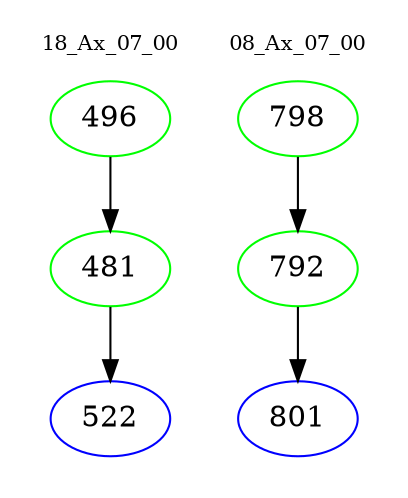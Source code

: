 digraph{
subgraph cluster_0 {
color = white
label = "18_Ax_07_00";
fontsize=10;
T0_496 [label="496", color="green"]
T0_496 -> T0_481 [color="black"]
T0_481 [label="481", color="green"]
T0_481 -> T0_522 [color="black"]
T0_522 [label="522", color="blue"]
}
subgraph cluster_1 {
color = white
label = "08_Ax_07_00";
fontsize=10;
T1_798 [label="798", color="green"]
T1_798 -> T1_792 [color="black"]
T1_792 [label="792", color="green"]
T1_792 -> T1_801 [color="black"]
T1_801 [label="801", color="blue"]
}
}
